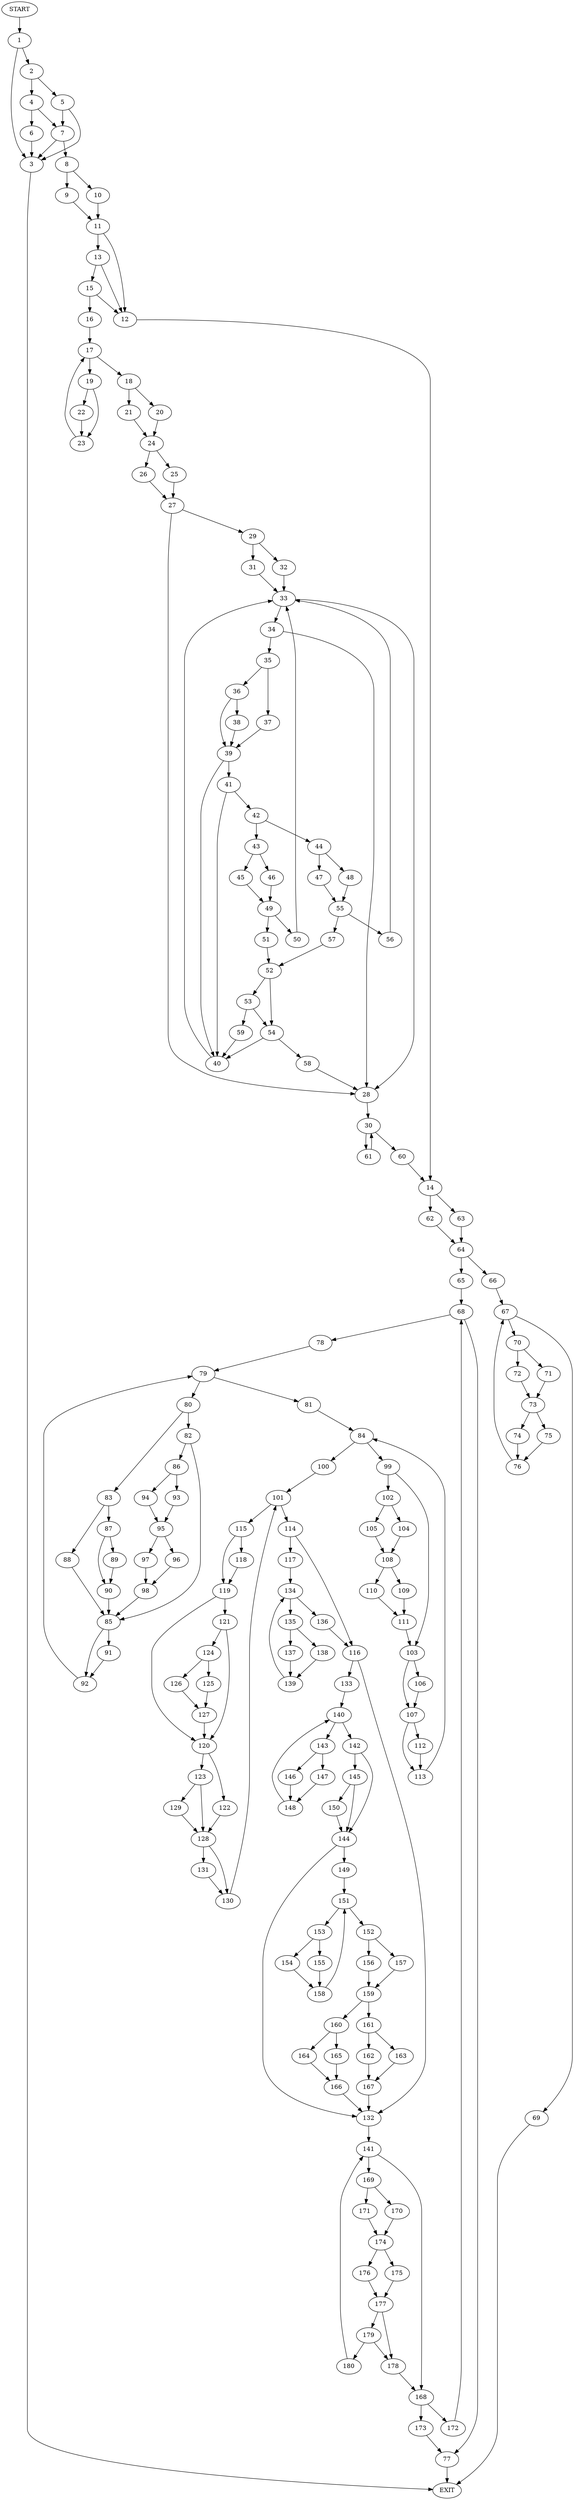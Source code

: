 digraph {
0 [label="START"]
181 [label="EXIT"]
0 -> 1
1 -> 2
1 -> 3
2 -> 4
2 -> 5
3 -> 181
4 -> 6
4 -> 7
5 -> 3
5 -> 7
7 -> 3
7 -> 8
6 -> 3
8 -> 9
8 -> 10
10 -> 11
9 -> 11
11 -> 12
11 -> 13
12 -> 14
13 -> 15
13 -> 12
15 -> 12
15 -> 16
16 -> 17
17 -> 18
17 -> 19
18 -> 20
18 -> 21
19 -> 22
19 -> 23
22 -> 23
23 -> 17
20 -> 24
21 -> 24
24 -> 25
24 -> 26
25 -> 27
26 -> 27
27 -> 28
27 -> 29
28 -> 30
29 -> 31
29 -> 32
32 -> 33
31 -> 33
33 -> 28
33 -> 34
34 -> 28
34 -> 35
35 -> 36
35 -> 37
36 -> 38
36 -> 39
37 -> 39
39 -> 40
39 -> 41
38 -> 39
40 -> 33
41 -> 42
41 -> 40
42 -> 43
42 -> 44
43 -> 45
43 -> 46
44 -> 47
44 -> 48
45 -> 49
46 -> 49
49 -> 50
49 -> 51
51 -> 52
50 -> 33
52 -> 53
52 -> 54
47 -> 55
48 -> 55
55 -> 56
55 -> 57
57 -> 52
56 -> 33
54 -> 58
54 -> 40
53 -> 59
53 -> 54
59 -> 40
58 -> 28
30 -> 60
30 -> 61
60 -> 14
61 -> 30
14 -> 62
14 -> 63
62 -> 64
63 -> 64
64 -> 65
64 -> 66
66 -> 67
65 -> 68
67 -> 69
67 -> 70
70 -> 71
70 -> 72
69 -> 181
71 -> 73
72 -> 73
73 -> 74
73 -> 75
74 -> 76
75 -> 76
76 -> 67
68 -> 77
68 -> 78
78 -> 79
77 -> 181
79 -> 80
79 -> 81
80 -> 82
80 -> 83
81 -> 84
82 -> 85
82 -> 86
83 -> 87
83 -> 88
88 -> 85
87 -> 89
87 -> 90
85 -> 91
85 -> 92
90 -> 85
89 -> 90
86 -> 93
86 -> 94
94 -> 95
93 -> 95
95 -> 96
95 -> 97
96 -> 98
97 -> 98
98 -> 85
92 -> 79
91 -> 92
84 -> 99
84 -> 100
100 -> 101
99 -> 102
99 -> 103
102 -> 104
102 -> 105
103 -> 106
103 -> 107
104 -> 108
105 -> 108
108 -> 109
108 -> 110
109 -> 111
110 -> 111
111 -> 103
107 -> 112
107 -> 113
106 -> 107
113 -> 84
112 -> 113
101 -> 114
101 -> 115
114 -> 116
114 -> 117
115 -> 118
115 -> 119
118 -> 119
119 -> 120
119 -> 121
120 -> 122
120 -> 123
121 -> 120
121 -> 124
124 -> 125
124 -> 126
125 -> 127
126 -> 127
127 -> 120
122 -> 128
123 -> 129
123 -> 128
128 -> 130
128 -> 131
129 -> 128
131 -> 130
130 -> 101
116 -> 132
116 -> 133
117 -> 134
134 -> 135
134 -> 136
135 -> 137
135 -> 138
136 -> 116
138 -> 139
137 -> 139
139 -> 134
133 -> 140
132 -> 141
140 -> 142
140 -> 143
142 -> 144
142 -> 145
143 -> 146
143 -> 147
146 -> 148
147 -> 148
148 -> 140
144 -> 132
144 -> 149
145 -> 150
145 -> 144
150 -> 144
149 -> 151
151 -> 152
151 -> 153
153 -> 154
153 -> 155
152 -> 156
152 -> 157
154 -> 158
155 -> 158
158 -> 151
157 -> 159
156 -> 159
159 -> 160
159 -> 161
161 -> 162
161 -> 163
160 -> 164
160 -> 165
165 -> 166
164 -> 166
166 -> 132
163 -> 167
162 -> 167
167 -> 132
141 -> 168
141 -> 169
169 -> 170
169 -> 171
168 -> 172
168 -> 173
171 -> 174
170 -> 174
174 -> 175
174 -> 176
176 -> 177
175 -> 177
177 -> 178
177 -> 179
178 -> 168
179 -> 180
179 -> 178
180 -> 141
173 -> 77
172 -> 68
}
